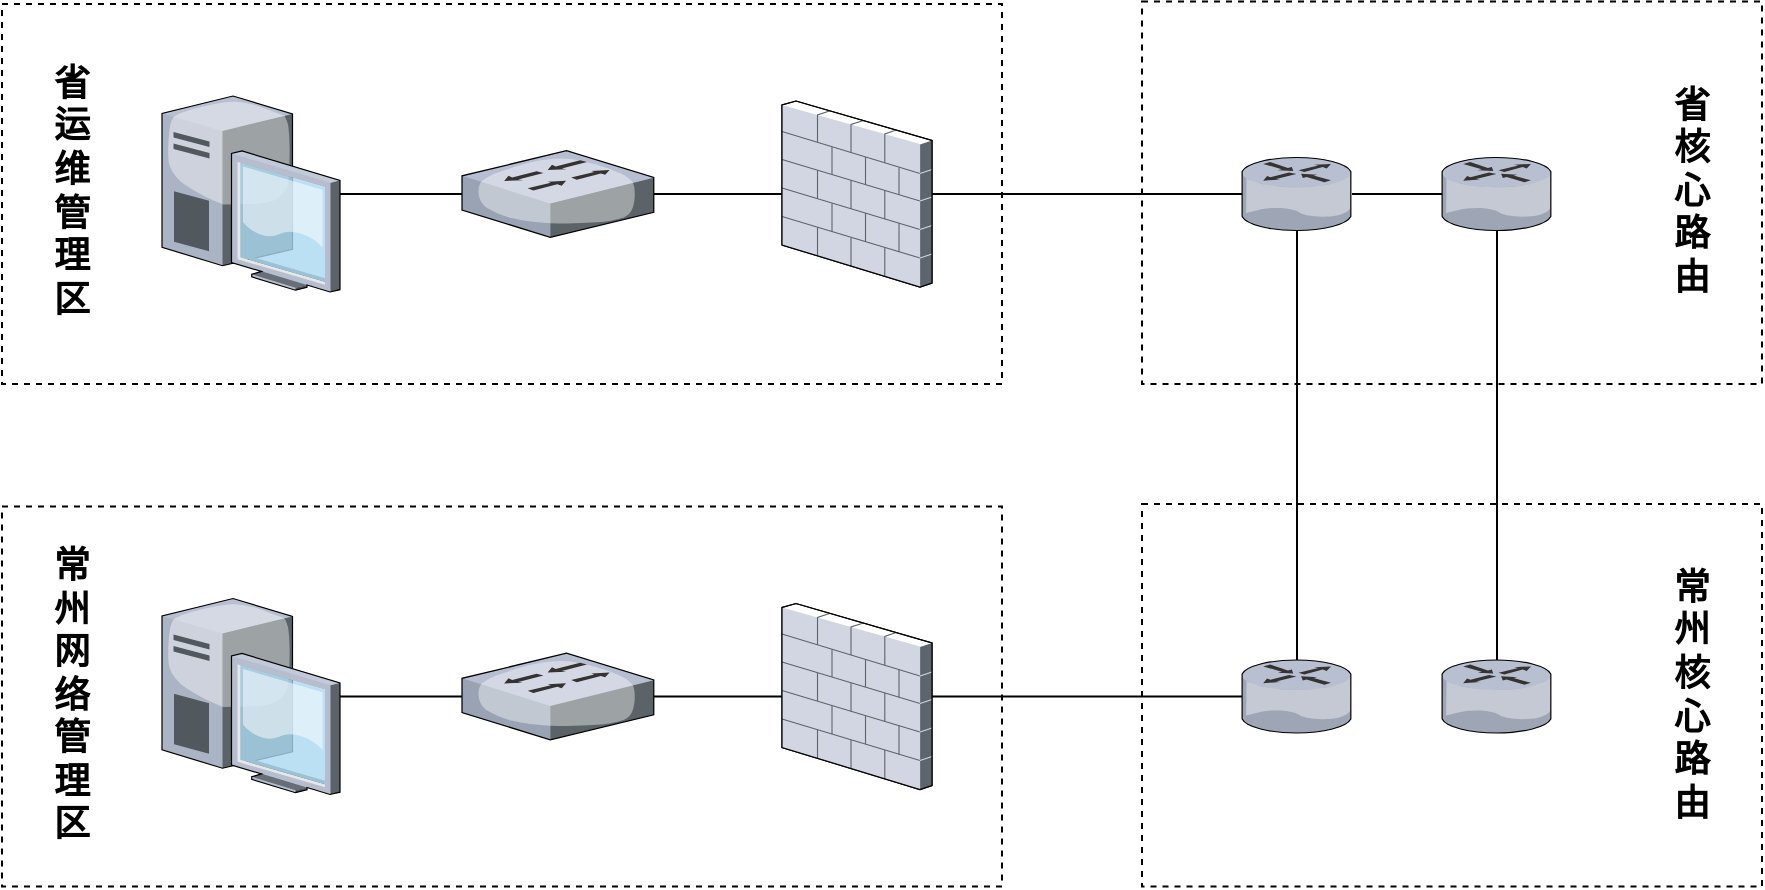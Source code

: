<mxfile version="21.1.2" type="github">
  <diagram name="第 1 页" id="ZGUReXrhxAMjScChPt-J">
    <mxGraphModel dx="1158" dy="1806" grid="1" gridSize="10" guides="1" tooltips="1" connect="1" arrows="1" fold="1" page="1" pageScale="1" pageWidth="827" pageHeight="1169" math="0" shadow="0">
      <root>
        <mxCell id="0" />
        <mxCell id="1" parent="0" />
        <mxCell id="zEZRwrsfzdE6_7BG87i3-1" value="" style="rounded=0;whiteSpace=wrap;html=1;dashed=1;" vertex="1" parent="1">
          <mxGeometry x="40" y="-1030" width="500" height="190" as="geometry" />
        </mxCell>
        <mxCell id="zEZRwrsfzdE6_7BG87i3-12" value="" style="edgeStyle=orthogonalEdgeStyle;rounded=0;orthogonalLoop=1;jettySize=auto;html=1;endArrow=none;endFill=0;" edge="1" parent="1" source="zEZRwrsfzdE6_7BG87i3-2" target="zEZRwrsfzdE6_7BG87i3-11">
          <mxGeometry relative="1" as="geometry" />
        </mxCell>
        <mxCell id="zEZRwrsfzdE6_7BG87i3-2" value="" style="verticalLabelPosition=bottom;sketch=0;aspect=fixed;html=1;verticalAlign=top;strokeColor=none;align=center;outlineConnect=0;shape=mxgraph.citrix.desktop;" vertex="1" parent="1">
          <mxGeometry x="120" y="-984" width="89" height="98" as="geometry" />
        </mxCell>
        <mxCell id="zEZRwrsfzdE6_7BG87i3-3" value="" style="verticalLabelPosition=bottom;sketch=0;aspect=fixed;html=1;verticalAlign=top;strokeColor=none;align=center;outlineConnect=0;shape=mxgraph.citrix.firewall;" vertex="1" parent="1">
          <mxGeometry x="430" y="-981.5" width="75" height="93" as="geometry" />
        </mxCell>
        <mxCell id="zEZRwrsfzdE6_7BG87i3-6" value="" style="rounded=0;whiteSpace=wrap;html=1;dashed=1;" vertex="1" parent="1">
          <mxGeometry x="610" y="-1031.25" width="310" height="191.25" as="geometry" />
        </mxCell>
        <mxCell id="zEZRwrsfzdE6_7BG87i3-22" value="" style="edgeStyle=orthogonalEdgeStyle;rounded=0;orthogonalLoop=1;jettySize=auto;html=1;endArrow=none;endFill=0;" edge="1" parent="1" source="zEZRwrsfzdE6_7BG87i3-5" target="zEZRwrsfzdE6_7BG87i3-7">
          <mxGeometry relative="1" as="geometry" />
        </mxCell>
        <mxCell id="zEZRwrsfzdE6_7BG87i3-5" value="" style="verticalLabelPosition=bottom;sketch=0;aspect=fixed;html=1;verticalAlign=top;strokeColor=none;align=center;outlineConnect=0;shape=mxgraph.citrix.router;" vertex="1" parent="1">
          <mxGeometry x="660" y="-953.25" width="55" height="36.5" as="geometry" />
        </mxCell>
        <mxCell id="zEZRwrsfzdE6_7BG87i3-8" value="" style="rounded=0;whiteSpace=wrap;html=1;dashed=1;" vertex="1" parent="1">
          <mxGeometry x="610" y="-780" width="310" height="191.25" as="geometry" />
        </mxCell>
        <mxCell id="zEZRwrsfzdE6_7BG87i3-23" style="edgeStyle=orthogonalEdgeStyle;rounded=0;orthogonalLoop=1;jettySize=auto;html=1;endArrow=none;endFill=0;" edge="1" parent="1" source="zEZRwrsfzdE6_7BG87i3-5" target="zEZRwrsfzdE6_7BG87i3-9">
          <mxGeometry relative="1" as="geometry" />
        </mxCell>
        <mxCell id="zEZRwrsfzdE6_7BG87i3-24" style="edgeStyle=orthogonalEdgeStyle;rounded=0;orthogonalLoop=1;jettySize=auto;html=1;endArrow=none;endFill=0;" edge="1" parent="1" source="zEZRwrsfzdE6_7BG87i3-7" target="zEZRwrsfzdE6_7BG87i3-10">
          <mxGeometry relative="1" as="geometry" />
        </mxCell>
        <mxCell id="zEZRwrsfzdE6_7BG87i3-7" value="" style="verticalLabelPosition=bottom;sketch=0;aspect=fixed;html=1;verticalAlign=top;strokeColor=none;align=center;outlineConnect=0;shape=mxgraph.citrix.router;" vertex="1" parent="1">
          <mxGeometry x="760" y="-953.25" width="55" height="36.5" as="geometry" />
        </mxCell>
        <mxCell id="zEZRwrsfzdE6_7BG87i3-9" value="" style="verticalLabelPosition=bottom;sketch=0;aspect=fixed;html=1;verticalAlign=top;strokeColor=none;align=center;outlineConnect=0;shape=mxgraph.citrix.router;" vertex="1" parent="1">
          <mxGeometry x="660" y="-702" width="55" height="36.5" as="geometry" />
        </mxCell>
        <mxCell id="zEZRwrsfzdE6_7BG87i3-10" value="" style="verticalLabelPosition=bottom;sketch=0;aspect=fixed;html=1;verticalAlign=top;strokeColor=none;align=center;outlineConnect=0;shape=mxgraph.citrix.router;" vertex="1" parent="1">
          <mxGeometry x="760" y="-702" width="55" height="36.5" as="geometry" />
        </mxCell>
        <mxCell id="zEZRwrsfzdE6_7BG87i3-13" value="" style="edgeStyle=orthogonalEdgeStyle;rounded=0;orthogonalLoop=1;jettySize=auto;html=1;endArrow=none;endFill=0;" edge="1" parent="1" source="zEZRwrsfzdE6_7BG87i3-11" target="zEZRwrsfzdE6_7BG87i3-3">
          <mxGeometry relative="1" as="geometry" />
        </mxCell>
        <mxCell id="zEZRwrsfzdE6_7BG87i3-11" value="" style="verticalLabelPosition=bottom;sketch=0;aspect=fixed;html=1;verticalAlign=top;strokeColor=none;align=center;outlineConnect=0;shape=mxgraph.citrix.switch;" vertex="1" parent="1">
          <mxGeometry x="270" y="-956.62" width="95.88" height="43.25" as="geometry" />
        </mxCell>
        <mxCell id="zEZRwrsfzdE6_7BG87i3-14" value="" style="rounded=0;whiteSpace=wrap;html=1;dashed=1;" vertex="1" parent="1">
          <mxGeometry x="40" y="-778.75" width="500" height="190" as="geometry" />
        </mxCell>
        <mxCell id="zEZRwrsfzdE6_7BG87i3-15" value="" style="edgeStyle=orthogonalEdgeStyle;rounded=0;orthogonalLoop=1;jettySize=auto;html=1;endArrow=none;endFill=0;" edge="1" parent="1" source="zEZRwrsfzdE6_7BG87i3-16" target="zEZRwrsfzdE6_7BG87i3-19">
          <mxGeometry relative="1" as="geometry" />
        </mxCell>
        <mxCell id="zEZRwrsfzdE6_7BG87i3-16" value="" style="verticalLabelPosition=bottom;sketch=0;aspect=fixed;html=1;verticalAlign=top;strokeColor=none;align=center;outlineConnect=0;shape=mxgraph.citrix.desktop;" vertex="1" parent="1">
          <mxGeometry x="120" y="-732.75" width="89" height="98" as="geometry" />
        </mxCell>
        <mxCell id="zEZRwrsfzdE6_7BG87i3-17" value="" style="verticalLabelPosition=bottom;sketch=0;aspect=fixed;html=1;verticalAlign=top;strokeColor=none;align=center;outlineConnect=0;shape=mxgraph.citrix.firewall;" vertex="1" parent="1">
          <mxGeometry x="430" y="-730.25" width="75" height="93" as="geometry" />
        </mxCell>
        <mxCell id="zEZRwrsfzdE6_7BG87i3-18" value="" style="edgeStyle=orthogonalEdgeStyle;rounded=0;orthogonalLoop=1;jettySize=auto;html=1;endArrow=none;endFill=0;" edge="1" parent="1" source="zEZRwrsfzdE6_7BG87i3-19" target="zEZRwrsfzdE6_7BG87i3-17">
          <mxGeometry relative="1" as="geometry" />
        </mxCell>
        <mxCell id="zEZRwrsfzdE6_7BG87i3-19" value="" style="verticalLabelPosition=bottom;sketch=0;aspect=fixed;html=1;verticalAlign=top;strokeColor=none;align=center;outlineConnect=0;shape=mxgraph.citrix.switch;" vertex="1" parent="1">
          <mxGeometry x="270" y="-705.37" width="95.88" height="43.25" as="geometry" />
        </mxCell>
        <mxCell id="zEZRwrsfzdE6_7BG87i3-25" style="edgeStyle=orthogonalEdgeStyle;rounded=0;orthogonalLoop=1;jettySize=auto;html=1;endArrow=none;endFill=0;" edge="1" parent="1" source="zEZRwrsfzdE6_7BG87i3-9" target="zEZRwrsfzdE6_7BG87i3-17">
          <mxGeometry relative="1" as="geometry" />
        </mxCell>
        <mxCell id="zEZRwrsfzdE6_7BG87i3-21" style="edgeStyle=orthogonalEdgeStyle;rounded=0;orthogonalLoop=1;jettySize=auto;html=1;endArrow=none;endFill=0;" edge="1" parent="1" source="zEZRwrsfzdE6_7BG87i3-3" target="zEZRwrsfzdE6_7BG87i3-5">
          <mxGeometry relative="1" as="geometry" />
        </mxCell>
        <mxCell id="zEZRwrsfzdE6_7BG87i3-26" value="&lt;h2&gt;省运维管理区&lt;/h2&gt;" style="text;strokeColor=none;align=center;fillColor=none;html=1;verticalAlign=middle;whiteSpace=wrap;rounded=0;flipV=0;" vertex="1" parent="1">
          <mxGeometry x="60" y="-997.31" width="30" height="123.37" as="geometry" />
        </mxCell>
        <mxCell id="zEZRwrsfzdE6_7BG87i3-27" value="&lt;h2&gt;常州网络管理区&lt;/h2&gt;" style="text;strokeColor=none;align=center;fillColor=none;html=1;verticalAlign=middle;whiteSpace=wrap;rounded=0;flipV=0;" vertex="1" parent="1">
          <mxGeometry x="60" y="-746.06" width="30" height="123.37" as="geometry" />
        </mxCell>
        <mxCell id="zEZRwrsfzdE6_7BG87i3-28" value="&lt;h2&gt;省核心路由&lt;/h2&gt;" style="text;strokeColor=none;align=center;fillColor=none;html=1;verticalAlign=middle;whiteSpace=wrap;rounded=0;flipV=0;" vertex="1" parent="1">
          <mxGeometry x="870" y="-997.31" width="30" height="123.37" as="geometry" />
        </mxCell>
        <mxCell id="zEZRwrsfzdE6_7BG87i3-29" value="&lt;h2&gt;常州核心路由&lt;/h2&gt;" style="text;strokeColor=none;align=center;fillColor=none;html=1;verticalAlign=middle;whiteSpace=wrap;rounded=0;flipV=0;" vertex="1" parent="1">
          <mxGeometry x="870" y="-745.43" width="30" height="123.37" as="geometry" />
        </mxCell>
      </root>
    </mxGraphModel>
  </diagram>
</mxfile>
